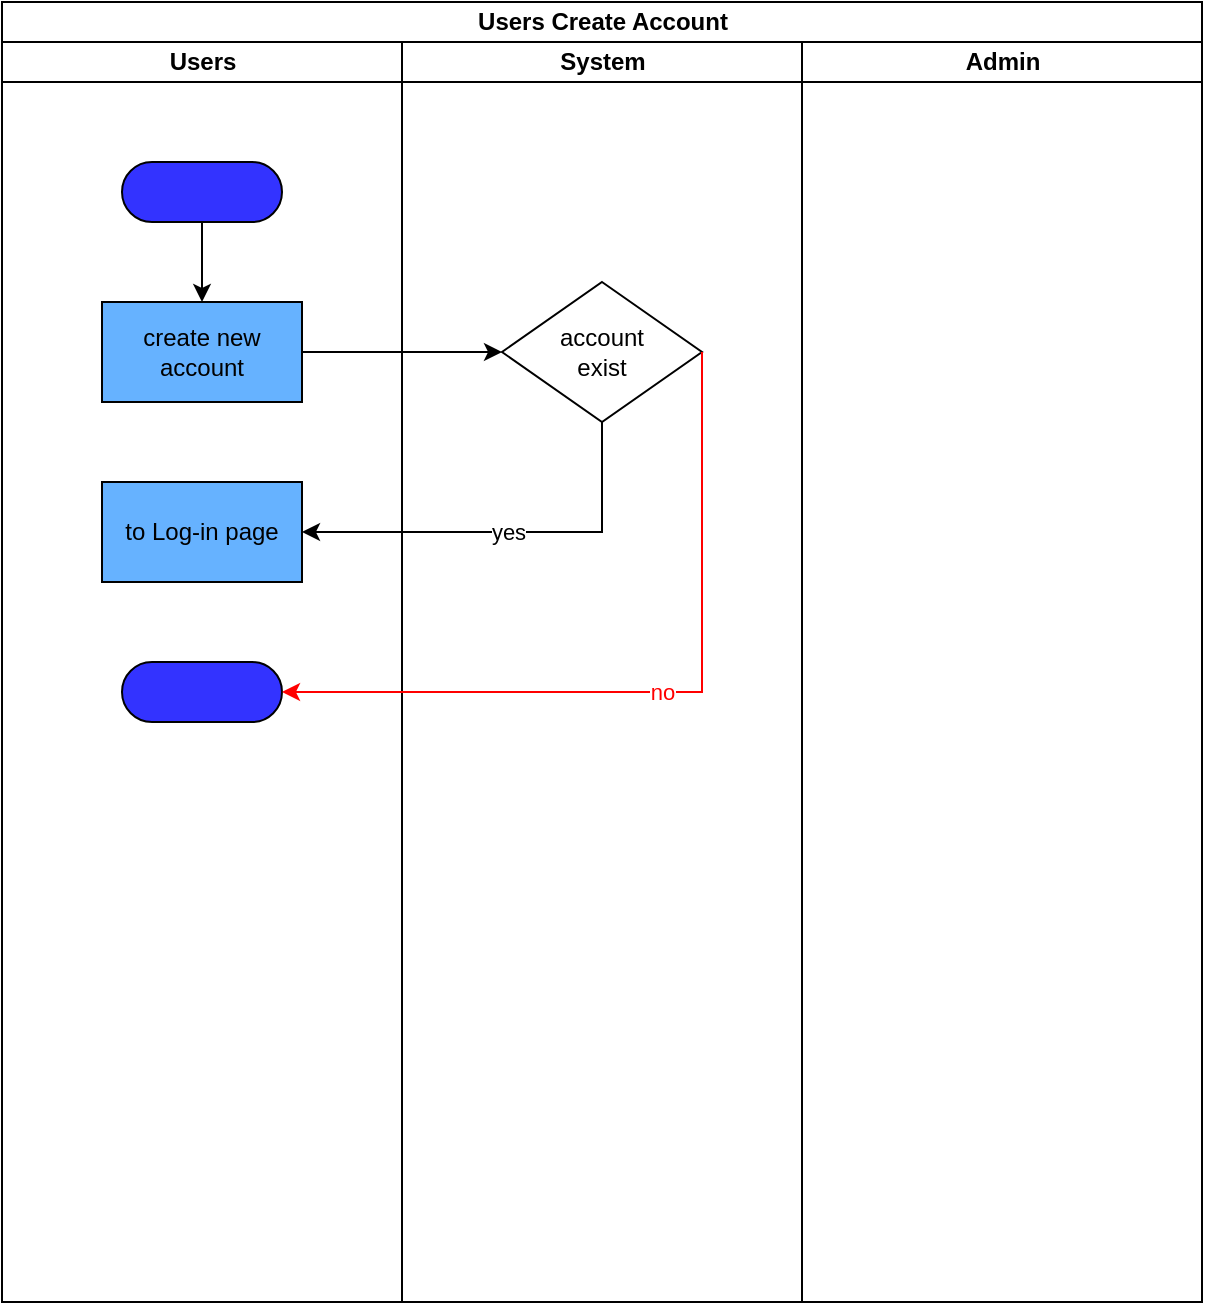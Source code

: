 <mxfile version="22.1.11" type="github">
  <diagram name="Page-1" id="qewG4g9H5uPX27NqnF4r">
    <mxGraphModel dx="954" dy="727" grid="1" gridSize="10" guides="1" tooltips="1" connect="1" arrows="1" fold="1" page="1" pageScale="1" pageWidth="827" pageHeight="1169" math="0" shadow="0">
      <root>
        <mxCell id="0" />
        <mxCell id="1" parent="0" />
        <mxCell id="D5aZN-x9LVcQ155upJLE-1" value="Users Create Account" style="swimlane;childLayout=stackLayout;resizeParent=1;resizeParentMax=0;startSize=20;html=1;" vertex="1" parent="1">
          <mxGeometry x="120" y="140" width="600" height="650" as="geometry" />
        </mxCell>
        <mxCell id="D5aZN-x9LVcQ155upJLE-2" value="Users" style="swimlane;startSize=20;html=1;" vertex="1" parent="D5aZN-x9LVcQ155upJLE-1">
          <mxGeometry y="20" width="200" height="630" as="geometry" />
        </mxCell>
        <mxCell id="D5aZN-x9LVcQ155upJLE-9" style="edgeStyle=orthogonalEdgeStyle;rounded=0;orthogonalLoop=1;jettySize=auto;html=1;entryX=0.5;entryY=0;entryDx=0;entryDy=0;" edge="1" parent="D5aZN-x9LVcQ155upJLE-2" source="D5aZN-x9LVcQ155upJLE-6" target="D5aZN-x9LVcQ155upJLE-8">
          <mxGeometry relative="1" as="geometry" />
        </mxCell>
        <mxCell id="D5aZN-x9LVcQ155upJLE-6" value="" style="html=1;dashed=0;whiteSpace=wrap;shape=mxgraph.dfd.start;fillColor=#3333FF;" vertex="1" parent="D5aZN-x9LVcQ155upJLE-2">
          <mxGeometry x="60" y="60" width="80" height="30" as="geometry" />
        </mxCell>
        <mxCell id="D5aZN-x9LVcQ155upJLE-8" value="create new account" style="html=1;dashed=0;whiteSpace=wrap;fillColor=#66B2FF;" vertex="1" parent="D5aZN-x9LVcQ155upJLE-2">
          <mxGeometry x="50" y="130" width="100" height="50" as="geometry" />
        </mxCell>
        <mxCell id="D5aZN-x9LVcQ155upJLE-12" value="to Log-in page" style="html=1;dashed=0;whiteSpace=wrap;fillColor=#66B2FF;" vertex="1" parent="D5aZN-x9LVcQ155upJLE-2">
          <mxGeometry x="50" y="220" width="100" height="50" as="geometry" />
        </mxCell>
        <mxCell id="D5aZN-x9LVcQ155upJLE-14" value="" style="html=1;dashed=0;whiteSpace=wrap;shape=mxgraph.dfd.start;fillColor=#3333FF;" vertex="1" parent="D5aZN-x9LVcQ155upJLE-2">
          <mxGeometry x="60" y="310" width="80" height="30" as="geometry" />
        </mxCell>
        <mxCell id="D5aZN-x9LVcQ155upJLE-3" value="System" style="swimlane;startSize=20;html=1;" vertex="1" parent="D5aZN-x9LVcQ155upJLE-1">
          <mxGeometry x="200" y="20" width="200" height="630" as="geometry" />
        </mxCell>
        <mxCell id="D5aZN-x9LVcQ155upJLE-10" value="account&lt;br&gt;exist" style="strokeWidth=1;html=1;shape=mxgraph.flowchart.decision;whiteSpace=wrap;" vertex="1" parent="D5aZN-x9LVcQ155upJLE-3">
          <mxGeometry x="50" y="120" width="100" height="70" as="geometry" />
        </mxCell>
        <mxCell id="D5aZN-x9LVcQ155upJLE-4" value="Admin" style="swimlane;startSize=20;html=1;" vertex="1" parent="D5aZN-x9LVcQ155upJLE-1">
          <mxGeometry x="400" y="20" width="200" height="630" as="geometry" />
        </mxCell>
        <mxCell id="D5aZN-x9LVcQ155upJLE-11" style="edgeStyle=orthogonalEdgeStyle;rounded=0;orthogonalLoop=1;jettySize=auto;html=1;entryX=0;entryY=0.5;entryDx=0;entryDy=0;entryPerimeter=0;" edge="1" parent="D5aZN-x9LVcQ155upJLE-1" source="D5aZN-x9LVcQ155upJLE-8" target="D5aZN-x9LVcQ155upJLE-10">
          <mxGeometry relative="1" as="geometry" />
        </mxCell>
        <mxCell id="D5aZN-x9LVcQ155upJLE-13" style="edgeStyle=orthogonalEdgeStyle;rounded=0;orthogonalLoop=1;jettySize=auto;html=1;entryX=1;entryY=0.5;entryDx=0;entryDy=0;" edge="1" parent="D5aZN-x9LVcQ155upJLE-1" source="D5aZN-x9LVcQ155upJLE-10" target="D5aZN-x9LVcQ155upJLE-12">
          <mxGeometry relative="1" as="geometry">
            <Array as="points">
              <mxPoint x="300" y="265" />
            </Array>
          </mxGeometry>
        </mxCell>
        <mxCell id="D5aZN-x9LVcQ155upJLE-16" value="yes" style="edgeLabel;html=1;align=center;verticalAlign=middle;resizable=0;points=[];" vertex="1" connectable="0" parent="D5aZN-x9LVcQ155upJLE-13">
          <mxGeometry relative="1" as="geometry">
            <mxPoint as="offset" />
          </mxGeometry>
        </mxCell>
        <mxCell id="D5aZN-x9LVcQ155upJLE-15" style="edgeStyle=orthogonalEdgeStyle;rounded=0;orthogonalLoop=1;jettySize=auto;html=1;entryX=1;entryY=0.5;entryDx=0;entryDy=0;entryPerimeter=0;exitX=1;exitY=0.5;exitDx=0;exitDy=0;exitPerimeter=0;strokeColor=#FF0000;" edge="1" parent="D5aZN-x9LVcQ155upJLE-1" source="D5aZN-x9LVcQ155upJLE-10" target="D5aZN-x9LVcQ155upJLE-14">
          <mxGeometry relative="1" as="geometry">
            <Array as="points">
              <mxPoint x="350" y="345" />
            </Array>
          </mxGeometry>
        </mxCell>
        <mxCell id="D5aZN-x9LVcQ155upJLE-17" value="no" style="edgeLabel;html=1;align=center;verticalAlign=middle;resizable=0;points=[];fontColor=#FF0000;" vertex="1" connectable="0" parent="D5aZN-x9LVcQ155upJLE-15">
          <mxGeometry relative="1" as="geometry">
            <mxPoint as="offset" />
          </mxGeometry>
        </mxCell>
      </root>
    </mxGraphModel>
  </diagram>
</mxfile>
